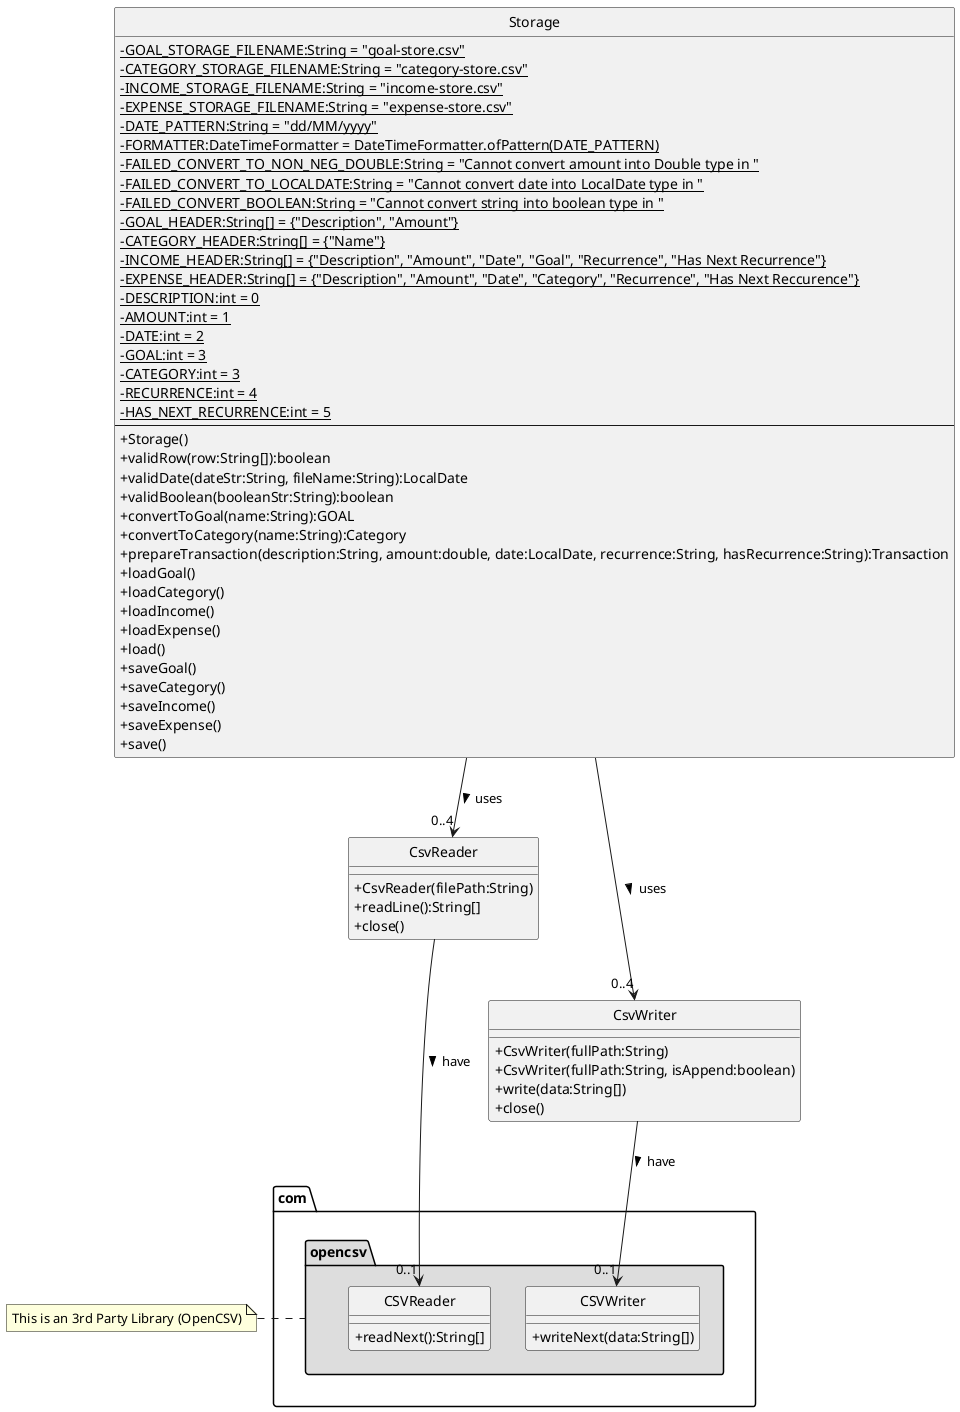 @startuml
hide circle
skinparam classAttributeIconSize 0
class Storage {
    - {static} GOAL_STORAGE_FILENAME:String = "goal-store.csv"
    - {static} CATEGORY_STORAGE_FILENAME:String = "category-store.csv"
    - {static} INCOME_STORAGE_FILENAME:String = "income-store.csv"
    - {static} EXPENSE_STORAGE_FILENAME:String = "expense-store.csv"
    - {static} DATE_PATTERN:String = "dd/MM/yyyy"
    - {static} FORMATTER:DateTimeFormatter = DateTimeFormatter.ofPattern(DATE_PATTERN)
    - {static} FAILED_CONVERT_TO_NON_NEG_DOUBLE:String = "Cannot convert amount into Double type in "
    - {static} FAILED_CONVERT_TO_LOCALDATE:String = "Cannot convert date into LocalDate type in "
    - {static} FAILED_CONVERT_BOOLEAN:String = "Cannot convert string into boolean type in "
    - {static} GOAL_HEADER:String[] = {"Description", "Amount"}
    - {static} CATEGORY_HEADER:String[] = {"Name"}
    - {static} INCOME_HEADER:String[] = {"Description", "Amount", "Date", "Goal", "Recurrence", "Has Next Recurrence"}
    - {static} EXPENSE_HEADER:String[] = {"Description", "Amount", "Date", "Category", "Recurrence", "Has Next Reccurence"}
    - {static} DESCRIPTION:int = 0
    - {static} AMOUNT:int = 1
    - {static} DATE:int = 2
    - {static} GOAL:int = 3
    - {static} CATEGORY:int = 3
    - {static} RECURRENCE:int = 4
    - {static} HAS_NEXT_RECURRENCE:int = 5
    ----
    + Storage()
    + validRow(row:String[]):boolean
    + validDate(dateStr:String, fileName:String):LocalDate
    + validBoolean(booleanStr:String):boolean
    + convertToGoal(name:String):GOAL
    + convertToCategory(name:String):Category
    + prepareTransaction(description:String, amount:double, date:LocalDate, recurrence:String, hasRecurrence:String):Transaction
    + loadGoal()
    + loadCategory()
    + loadIncome()
    + loadExpense()
    + load()
    + saveGoal()
    + saveCategory()
    + saveIncome()
    + saveExpense()
    + save()
}

class CsvReader {
    + CsvReader(filePath:String)
    + readLine():String[]
    + close()
}

package "com.opencsv" #DDDDDD {
    class CSVReader {
        + readNext():String[]
    }
    class CSVWriter {
        + writeNext(data:String[])
    }
}

class CsvWriter {
    + CsvWriter(fullPath:String)
    + CsvWriter(fullPath:String, isAppend:boolean)
    + write(data:String[])
    + close()
}

CsvReader ---> "0..1" CSVReader : > have
CsvWriter --> "0..1" CSVWriter : > have

Storage --> "0..4" CsvReader : > uses
Storage --> "0..4" CsvWriter : > uses

note left of "com.opencsv"
    This is an 3rd Party Library (OpenCSV)
endnote
@enduml

